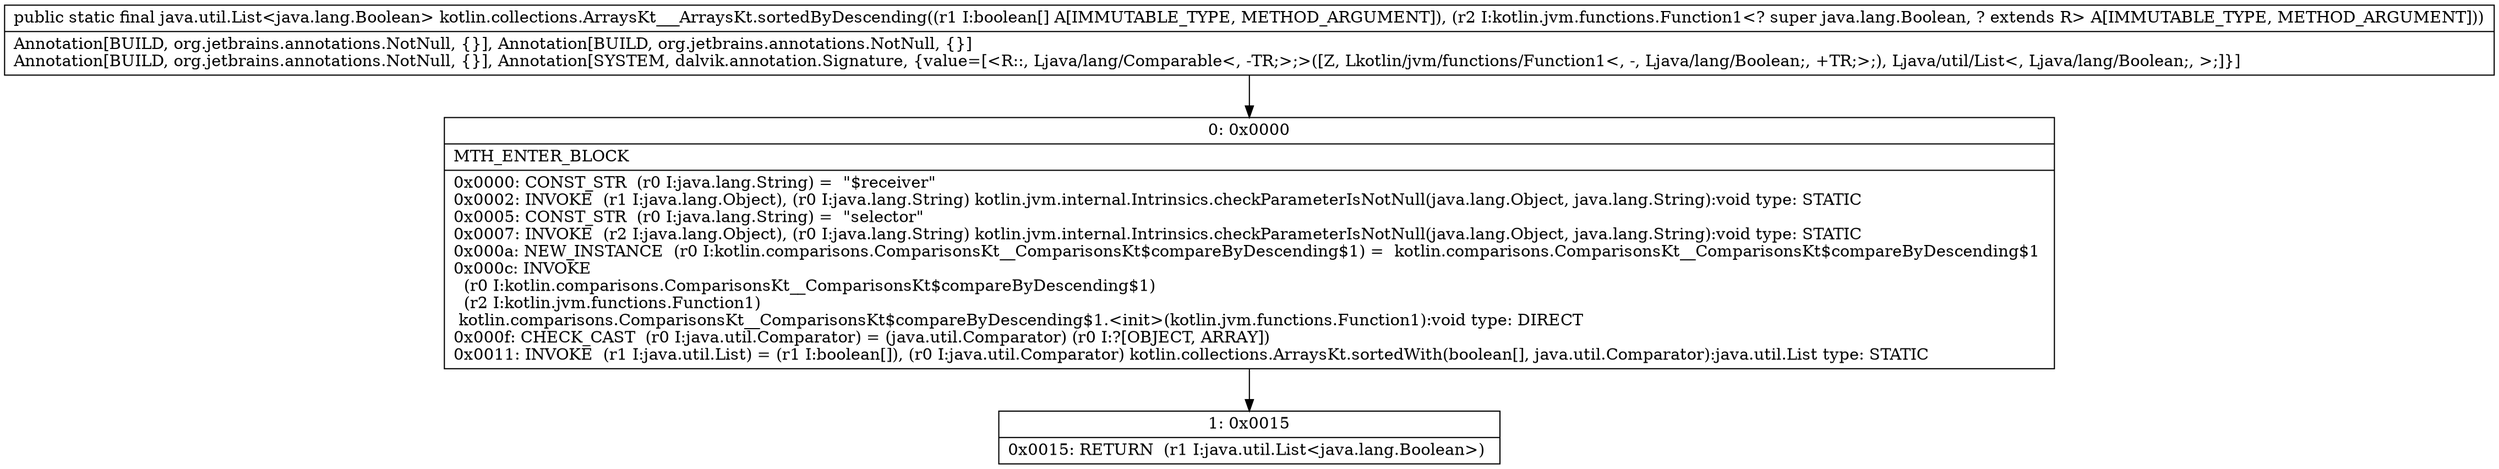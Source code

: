 digraph "CFG forkotlin.collections.ArraysKt___ArraysKt.sortedByDescending([ZLkotlin\/jvm\/functions\/Function1;)Ljava\/util\/List;" {
Node_0 [shape=record,label="{0\:\ 0x0000|MTH_ENTER_BLOCK\l|0x0000: CONST_STR  (r0 I:java.lang.String) =  \"$receiver\" \l0x0002: INVOKE  (r1 I:java.lang.Object), (r0 I:java.lang.String) kotlin.jvm.internal.Intrinsics.checkParameterIsNotNull(java.lang.Object, java.lang.String):void type: STATIC \l0x0005: CONST_STR  (r0 I:java.lang.String) =  \"selector\" \l0x0007: INVOKE  (r2 I:java.lang.Object), (r0 I:java.lang.String) kotlin.jvm.internal.Intrinsics.checkParameterIsNotNull(java.lang.Object, java.lang.String):void type: STATIC \l0x000a: NEW_INSTANCE  (r0 I:kotlin.comparisons.ComparisonsKt__ComparisonsKt$compareByDescending$1) =  kotlin.comparisons.ComparisonsKt__ComparisonsKt$compareByDescending$1 \l0x000c: INVOKE  \l  (r0 I:kotlin.comparisons.ComparisonsKt__ComparisonsKt$compareByDescending$1)\l  (r2 I:kotlin.jvm.functions.Function1)\l kotlin.comparisons.ComparisonsKt__ComparisonsKt$compareByDescending$1.\<init\>(kotlin.jvm.functions.Function1):void type: DIRECT \l0x000f: CHECK_CAST  (r0 I:java.util.Comparator) = (java.util.Comparator) (r0 I:?[OBJECT, ARRAY]) \l0x0011: INVOKE  (r1 I:java.util.List) = (r1 I:boolean[]), (r0 I:java.util.Comparator) kotlin.collections.ArraysKt.sortedWith(boolean[], java.util.Comparator):java.util.List type: STATIC \l}"];
Node_1 [shape=record,label="{1\:\ 0x0015|0x0015: RETURN  (r1 I:java.util.List\<java.lang.Boolean\>) \l}"];
MethodNode[shape=record,label="{public static final java.util.List\<java.lang.Boolean\> kotlin.collections.ArraysKt___ArraysKt.sortedByDescending((r1 I:boolean[] A[IMMUTABLE_TYPE, METHOD_ARGUMENT]), (r2 I:kotlin.jvm.functions.Function1\<? super java.lang.Boolean, ? extends R\> A[IMMUTABLE_TYPE, METHOD_ARGUMENT]))  | Annotation[BUILD, org.jetbrains.annotations.NotNull, \{\}], Annotation[BUILD, org.jetbrains.annotations.NotNull, \{\}]\lAnnotation[BUILD, org.jetbrains.annotations.NotNull, \{\}], Annotation[SYSTEM, dalvik.annotation.Signature, \{value=[\<R::, Ljava\/lang\/Comparable\<, \-TR;\>;\>([Z, Lkotlin\/jvm\/functions\/Function1\<, \-, Ljava\/lang\/Boolean;, +TR;\>;), Ljava\/util\/List\<, Ljava\/lang\/Boolean;, \>;]\}]\l}"];
MethodNode -> Node_0;
Node_0 -> Node_1;
}

